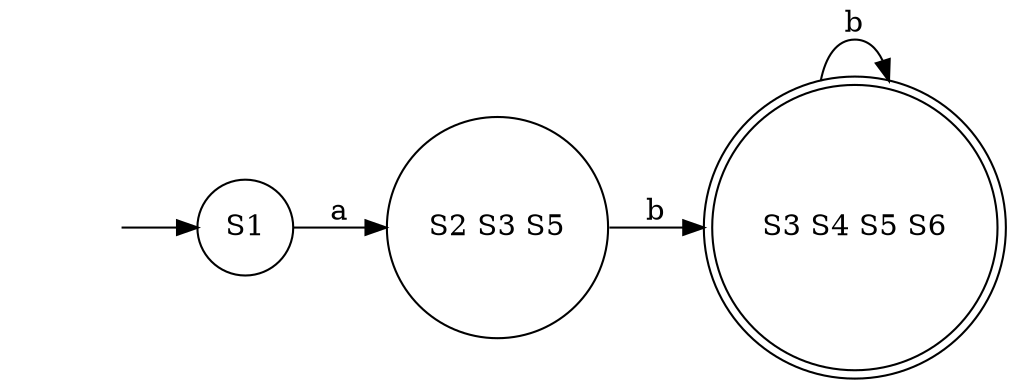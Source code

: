 digraph DFA {
	"" [shape=none]
	"" -> S1
	S1 [shape=circle]
	S1 -> "S2 S3 S5" [label=a]
	"S2 S3 S5" [shape=circle]
	"S2 S3 S5" -> "S3 S4 S5 S6" [label=b]
	"S3 S4 S5 S6" [shape=doublecircle]
	"S3 S4 S5 S6" -> "S3 S4 S5 S6" [label=b]
	rankdir=LR
}
